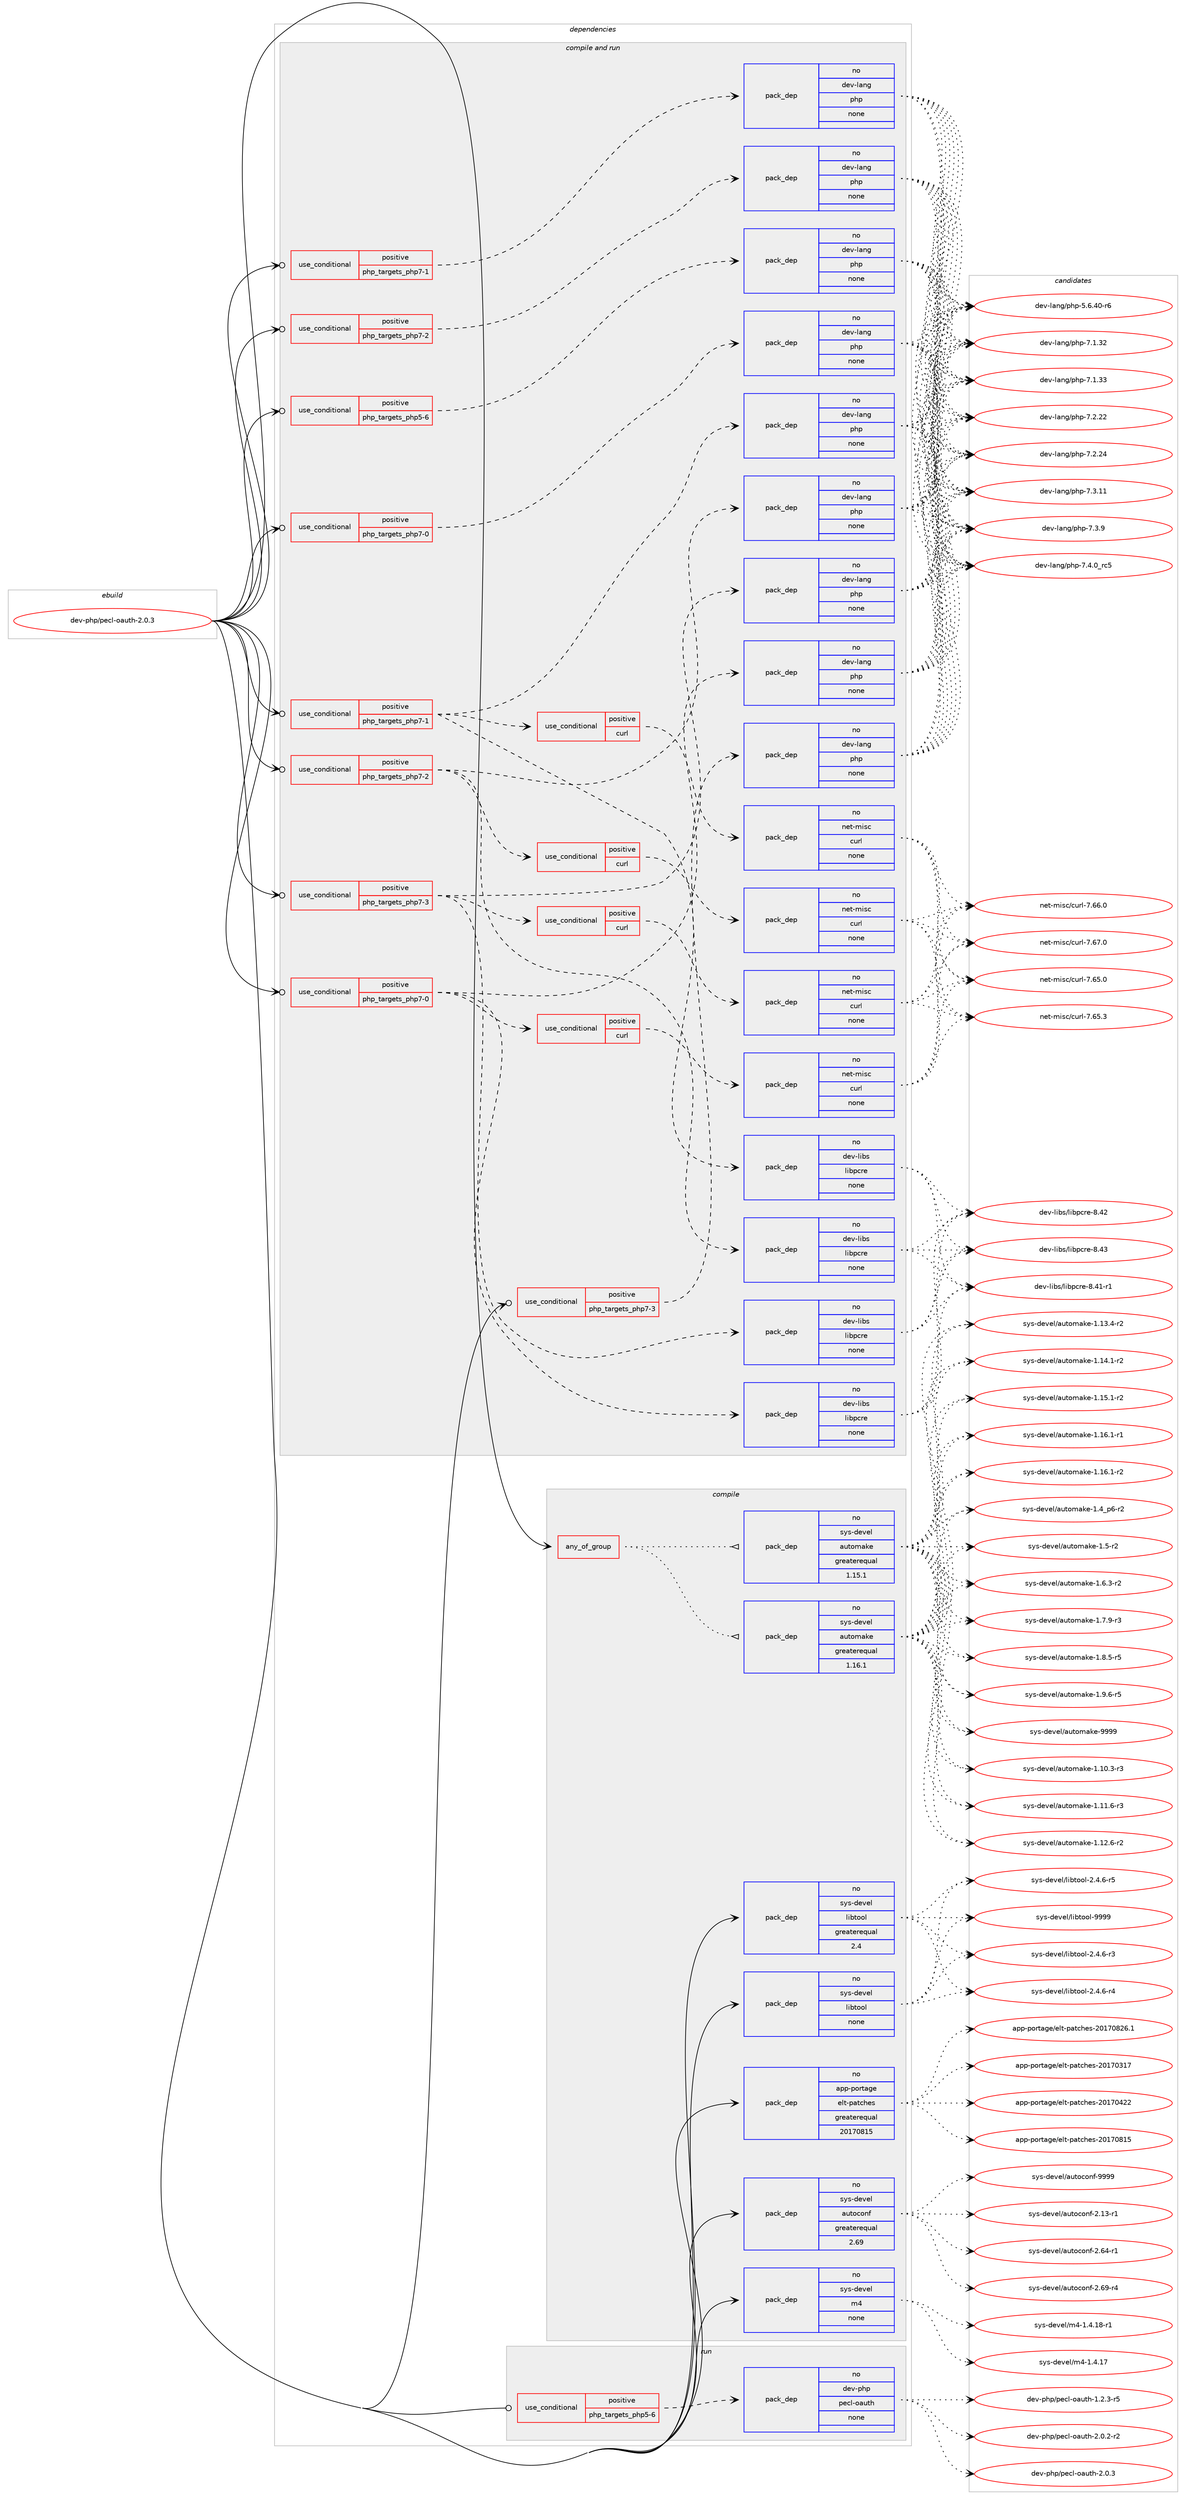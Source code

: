 digraph prolog {

# *************
# Graph options
# *************

newrank=true;
concentrate=true;
compound=true;
graph [rankdir=LR,fontname=Helvetica,fontsize=10,ranksep=1.5];#, ranksep=2.5, nodesep=0.2];
edge  [arrowhead=vee];
node  [fontname=Helvetica,fontsize=10];

# **********
# The ebuild
# **********

subgraph cluster_leftcol {
color=gray;
rank=same;
label=<<i>ebuild</i>>;
id [label="dev-php/pecl-oauth-2.0.3", color=red, width=4, href="../dev-php/pecl-oauth-2.0.3.svg"];
}

# ****************
# The dependencies
# ****************

subgraph cluster_midcol {
color=gray;
label=<<i>dependencies</i>>;
subgraph cluster_compile {
fillcolor="#eeeeee";
style=filled;
label=<<i>compile</i>>;
subgraph any11358 {
dependency590711 [label=<<TABLE BORDER="0" CELLBORDER="1" CELLSPACING="0" CELLPADDING="4"><TR><TD CELLPADDING="10">any_of_group</TD></TR></TABLE>>, shape=none, color=red];subgraph pack443896 {
dependency590712 [label=<<TABLE BORDER="0" CELLBORDER="1" CELLSPACING="0" CELLPADDING="4" WIDTH="220"><TR><TD ROWSPAN="6" CELLPADDING="30">pack_dep</TD></TR><TR><TD WIDTH="110">no</TD></TR><TR><TD>sys-devel</TD></TR><TR><TD>automake</TD></TR><TR><TD>greaterequal</TD></TR><TR><TD>1.16.1</TD></TR></TABLE>>, shape=none, color=blue];
}
dependency590711:e -> dependency590712:w [weight=20,style="dotted",arrowhead="oinv"];
subgraph pack443897 {
dependency590713 [label=<<TABLE BORDER="0" CELLBORDER="1" CELLSPACING="0" CELLPADDING="4" WIDTH="220"><TR><TD ROWSPAN="6" CELLPADDING="30">pack_dep</TD></TR><TR><TD WIDTH="110">no</TD></TR><TR><TD>sys-devel</TD></TR><TR><TD>automake</TD></TR><TR><TD>greaterequal</TD></TR><TR><TD>1.15.1</TD></TR></TABLE>>, shape=none, color=blue];
}
dependency590711:e -> dependency590713:w [weight=20,style="dotted",arrowhead="oinv"];
}
id:e -> dependency590711:w [weight=20,style="solid",arrowhead="vee"];
subgraph pack443898 {
dependency590714 [label=<<TABLE BORDER="0" CELLBORDER="1" CELLSPACING="0" CELLPADDING="4" WIDTH="220"><TR><TD ROWSPAN="6" CELLPADDING="30">pack_dep</TD></TR><TR><TD WIDTH="110">no</TD></TR><TR><TD>app-portage</TD></TR><TR><TD>elt-patches</TD></TR><TR><TD>greaterequal</TD></TR><TR><TD>20170815</TD></TR></TABLE>>, shape=none, color=blue];
}
id:e -> dependency590714:w [weight=20,style="solid",arrowhead="vee"];
subgraph pack443899 {
dependency590715 [label=<<TABLE BORDER="0" CELLBORDER="1" CELLSPACING="0" CELLPADDING="4" WIDTH="220"><TR><TD ROWSPAN="6" CELLPADDING="30">pack_dep</TD></TR><TR><TD WIDTH="110">no</TD></TR><TR><TD>sys-devel</TD></TR><TR><TD>autoconf</TD></TR><TR><TD>greaterequal</TD></TR><TR><TD>2.69</TD></TR></TABLE>>, shape=none, color=blue];
}
id:e -> dependency590715:w [weight=20,style="solid",arrowhead="vee"];
subgraph pack443900 {
dependency590716 [label=<<TABLE BORDER="0" CELLBORDER="1" CELLSPACING="0" CELLPADDING="4" WIDTH="220"><TR><TD ROWSPAN="6" CELLPADDING="30">pack_dep</TD></TR><TR><TD WIDTH="110">no</TD></TR><TR><TD>sys-devel</TD></TR><TR><TD>libtool</TD></TR><TR><TD>greaterequal</TD></TR><TR><TD>2.4</TD></TR></TABLE>>, shape=none, color=blue];
}
id:e -> dependency590716:w [weight=20,style="solid",arrowhead="vee"];
subgraph pack443901 {
dependency590717 [label=<<TABLE BORDER="0" CELLBORDER="1" CELLSPACING="0" CELLPADDING="4" WIDTH="220"><TR><TD ROWSPAN="6" CELLPADDING="30">pack_dep</TD></TR><TR><TD WIDTH="110">no</TD></TR><TR><TD>sys-devel</TD></TR><TR><TD>libtool</TD></TR><TR><TD>none</TD></TR><TR><TD></TD></TR></TABLE>>, shape=none, color=blue];
}
id:e -> dependency590717:w [weight=20,style="solid",arrowhead="vee"];
subgraph pack443902 {
dependency590718 [label=<<TABLE BORDER="0" CELLBORDER="1" CELLSPACING="0" CELLPADDING="4" WIDTH="220"><TR><TD ROWSPAN="6" CELLPADDING="30">pack_dep</TD></TR><TR><TD WIDTH="110">no</TD></TR><TR><TD>sys-devel</TD></TR><TR><TD>m4</TD></TR><TR><TD>none</TD></TR><TR><TD></TD></TR></TABLE>>, shape=none, color=blue];
}
id:e -> dependency590718:w [weight=20,style="solid",arrowhead="vee"];
}
subgraph cluster_compileandrun {
fillcolor="#eeeeee";
style=filled;
label=<<i>compile and run</i>>;
subgraph cond135092 {
dependency590719 [label=<<TABLE BORDER="0" CELLBORDER="1" CELLSPACING="0" CELLPADDING="4"><TR><TD ROWSPAN="3" CELLPADDING="10">use_conditional</TD></TR><TR><TD>positive</TD></TR><TR><TD>php_targets_php5-6</TD></TR></TABLE>>, shape=none, color=red];
subgraph pack443903 {
dependency590720 [label=<<TABLE BORDER="0" CELLBORDER="1" CELLSPACING="0" CELLPADDING="4" WIDTH="220"><TR><TD ROWSPAN="6" CELLPADDING="30">pack_dep</TD></TR><TR><TD WIDTH="110">no</TD></TR><TR><TD>dev-lang</TD></TR><TR><TD>php</TD></TR><TR><TD>none</TD></TR><TR><TD></TD></TR></TABLE>>, shape=none, color=blue];
}
dependency590719:e -> dependency590720:w [weight=20,style="dashed",arrowhead="vee"];
}
id:e -> dependency590719:w [weight=20,style="solid",arrowhead="odotvee"];
subgraph cond135093 {
dependency590721 [label=<<TABLE BORDER="0" CELLBORDER="1" CELLSPACING="0" CELLPADDING="4"><TR><TD ROWSPAN="3" CELLPADDING="10">use_conditional</TD></TR><TR><TD>positive</TD></TR><TR><TD>php_targets_php7-0</TD></TR></TABLE>>, shape=none, color=red];
subgraph pack443904 {
dependency590722 [label=<<TABLE BORDER="0" CELLBORDER="1" CELLSPACING="0" CELLPADDING="4" WIDTH="220"><TR><TD ROWSPAN="6" CELLPADDING="30">pack_dep</TD></TR><TR><TD WIDTH="110">no</TD></TR><TR><TD>dev-lang</TD></TR><TR><TD>php</TD></TR><TR><TD>none</TD></TR><TR><TD></TD></TR></TABLE>>, shape=none, color=blue];
}
dependency590721:e -> dependency590722:w [weight=20,style="dashed",arrowhead="vee"];
}
id:e -> dependency590721:w [weight=20,style="solid",arrowhead="odotvee"];
subgraph cond135094 {
dependency590723 [label=<<TABLE BORDER="0" CELLBORDER="1" CELLSPACING="0" CELLPADDING="4"><TR><TD ROWSPAN="3" CELLPADDING="10">use_conditional</TD></TR><TR><TD>positive</TD></TR><TR><TD>php_targets_php7-0</TD></TR></TABLE>>, shape=none, color=red];
subgraph pack443905 {
dependency590724 [label=<<TABLE BORDER="0" CELLBORDER="1" CELLSPACING="0" CELLPADDING="4" WIDTH="220"><TR><TD ROWSPAN="6" CELLPADDING="30">pack_dep</TD></TR><TR><TD WIDTH="110">no</TD></TR><TR><TD>dev-lang</TD></TR><TR><TD>php</TD></TR><TR><TD>none</TD></TR><TR><TD></TD></TR></TABLE>>, shape=none, color=blue];
}
dependency590723:e -> dependency590724:w [weight=20,style="dashed",arrowhead="vee"];
subgraph pack443906 {
dependency590725 [label=<<TABLE BORDER="0" CELLBORDER="1" CELLSPACING="0" CELLPADDING="4" WIDTH="220"><TR><TD ROWSPAN="6" CELLPADDING="30">pack_dep</TD></TR><TR><TD WIDTH="110">no</TD></TR><TR><TD>dev-libs</TD></TR><TR><TD>libpcre</TD></TR><TR><TD>none</TD></TR><TR><TD></TD></TR></TABLE>>, shape=none, color=blue];
}
dependency590723:e -> dependency590725:w [weight=20,style="dashed",arrowhead="vee"];
subgraph cond135095 {
dependency590726 [label=<<TABLE BORDER="0" CELLBORDER="1" CELLSPACING="0" CELLPADDING="4"><TR><TD ROWSPAN="3" CELLPADDING="10">use_conditional</TD></TR><TR><TD>positive</TD></TR><TR><TD>curl</TD></TR></TABLE>>, shape=none, color=red];
subgraph pack443907 {
dependency590727 [label=<<TABLE BORDER="0" CELLBORDER="1" CELLSPACING="0" CELLPADDING="4" WIDTH="220"><TR><TD ROWSPAN="6" CELLPADDING="30">pack_dep</TD></TR><TR><TD WIDTH="110">no</TD></TR><TR><TD>net-misc</TD></TR><TR><TD>curl</TD></TR><TR><TD>none</TD></TR><TR><TD></TD></TR></TABLE>>, shape=none, color=blue];
}
dependency590726:e -> dependency590727:w [weight=20,style="dashed",arrowhead="vee"];
}
dependency590723:e -> dependency590726:w [weight=20,style="dashed",arrowhead="vee"];
}
id:e -> dependency590723:w [weight=20,style="solid",arrowhead="odotvee"];
subgraph cond135096 {
dependency590728 [label=<<TABLE BORDER="0" CELLBORDER="1" CELLSPACING="0" CELLPADDING="4"><TR><TD ROWSPAN="3" CELLPADDING="10">use_conditional</TD></TR><TR><TD>positive</TD></TR><TR><TD>php_targets_php7-1</TD></TR></TABLE>>, shape=none, color=red];
subgraph pack443908 {
dependency590729 [label=<<TABLE BORDER="0" CELLBORDER="1" CELLSPACING="0" CELLPADDING="4" WIDTH="220"><TR><TD ROWSPAN="6" CELLPADDING="30">pack_dep</TD></TR><TR><TD WIDTH="110">no</TD></TR><TR><TD>dev-lang</TD></TR><TR><TD>php</TD></TR><TR><TD>none</TD></TR><TR><TD></TD></TR></TABLE>>, shape=none, color=blue];
}
dependency590728:e -> dependency590729:w [weight=20,style="dashed",arrowhead="vee"];
}
id:e -> dependency590728:w [weight=20,style="solid",arrowhead="odotvee"];
subgraph cond135097 {
dependency590730 [label=<<TABLE BORDER="0" CELLBORDER="1" CELLSPACING="0" CELLPADDING="4"><TR><TD ROWSPAN="3" CELLPADDING="10">use_conditional</TD></TR><TR><TD>positive</TD></TR><TR><TD>php_targets_php7-1</TD></TR></TABLE>>, shape=none, color=red];
subgraph pack443909 {
dependency590731 [label=<<TABLE BORDER="0" CELLBORDER="1" CELLSPACING="0" CELLPADDING="4" WIDTH="220"><TR><TD ROWSPAN="6" CELLPADDING="30">pack_dep</TD></TR><TR><TD WIDTH="110">no</TD></TR><TR><TD>dev-lang</TD></TR><TR><TD>php</TD></TR><TR><TD>none</TD></TR><TR><TD></TD></TR></TABLE>>, shape=none, color=blue];
}
dependency590730:e -> dependency590731:w [weight=20,style="dashed",arrowhead="vee"];
subgraph pack443910 {
dependency590732 [label=<<TABLE BORDER="0" CELLBORDER="1" CELLSPACING="0" CELLPADDING="4" WIDTH="220"><TR><TD ROWSPAN="6" CELLPADDING="30">pack_dep</TD></TR><TR><TD WIDTH="110">no</TD></TR><TR><TD>dev-libs</TD></TR><TR><TD>libpcre</TD></TR><TR><TD>none</TD></TR><TR><TD></TD></TR></TABLE>>, shape=none, color=blue];
}
dependency590730:e -> dependency590732:w [weight=20,style="dashed",arrowhead="vee"];
subgraph cond135098 {
dependency590733 [label=<<TABLE BORDER="0" CELLBORDER="1" CELLSPACING="0" CELLPADDING="4"><TR><TD ROWSPAN="3" CELLPADDING="10">use_conditional</TD></TR><TR><TD>positive</TD></TR><TR><TD>curl</TD></TR></TABLE>>, shape=none, color=red];
subgraph pack443911 {
dependency590734 [label=<<TABLE BORDER="0" CELLBORDER="1" CELLSPACING="0" CELLPADDING="4" WIDTH="220"><TR><TD ROWSPAN="6" CELLPADDING="30">pack_dep</TD></TR><TR><TD WIDTH="110">no</TD></TR><TR><TD>net-misc</TD></TR><TR><TD>curl</TD></TR><TR><TD>none</TD></TR><TR><TD></TD></TR></TABLE>>, shape=none, color=blue];
}
dependency590733:e -> dependency590734:w [weight=20,style="dashed",arrowhead="vee"];
}
dependency590730:e -> dependency590733:w [weight=20,style="dashed",arrowhead="vee"];
}
id:e -> dependency590730:w [weight=20,style="solid",arrowhead="odotvee"];
subgraph cond135099 {
dependency590735 [label=<<TABLE BORDER="0" CELLBORDER="1" CELLSPACING="0" CELLPADDING="4"><TR><TD ROWSPAN="3" CELLPADDING="10">use_conditional</TD></TR><TR><TD>positive</TD></TR><TR><TD>php_targets_php7-2</TD></TR></TABLE>>, shape=none, color=red];
subgraph pack443912 {
dependency590736 [label=<<TABLE BORDER="0" CELLBORDER="1" CELLSPACING="0" CELLPADDING="4" WIDTH="220"><TR><TD ROWSPAN="6" CELLPADDING="30">pack_dep</TD></TR><TR><TD WIDTH="110">no</TD></TR><TR><TD>dev-lang</TD></TR><TR><TD>php</TD></TR><TR><TD>none</TD></TR><TR><TD></TD></TR></TABLE>>, shape=none, color=blue];
}
dependency590735:e -> dependency590736:w [weight=20,style="dashed",arrowhead="vee"];
}
id:e -> dependency590735:w [weight=20,style="solid",arrowhead="odotvee"];
subgraph cond135100 {
dependency590737 [label=<<TABLE BORDER="0" CELLBORDER="1" CELLSPACING="0" CELLPADDING="4"><TR><TD ROWSPAN="3" CELLPADDING="10">use_conditional</TD></TR><TR><TD>positive</TD></TR><TR><TD>php_targets_php7-2</TD></TR></TABLE>>, shape=none, color=red];
subgraph pack443913 {
dependency590738 [label=<<TABLE BORDER="0" CELLBORDER="1" CELLSPACING="0" CELLPADDING="4" WIDTH="220"><TR><TD ROWSPAN="6" CELLPADDING="30">pack_dep</TD></TR><TR><TD WIDTH="110">no</TD></TR><TR><TD>dev-lang</TD></TR><TR><TD>php</TD></TR><TR><TD>none</TD></TR><TR><TD></TD></TR></TABLE>>, shape=none, color=blue];
}
dependency590737:e -> dependency590738:w [weight=20,style="dashed",arrowhead="vee"];
subgraph pack443914 {
dependency590739 [label=<<TABLE BORDER="0" CELLBORDER="1" CELLSPACING="0" CELLPADDING="4" WIDTH="220"><TR><TD ROWSPAN="6" CELLPADDING="30">pack_dep</TD></TR><TR><TD WIDTH="110">no</TD></TR><TR><TD>dev-libs</TD></TR><TR><TD>libpcre</TD></TR><TR><TD>none</TD></TR><TR><TD></TD></TR></TABLE>>, shape=none, color=blue];
}
dependency590737:e -> dependency590739:w [weight=20,style="dashed",arrowhead="vee"];
subgraph cond135101 {
dependency590740 [label=<<TABLE BORDER="0" CELLBORDER="1" CELLSPACING="0" CELLPADDING="4"><TR><TD ROWSPAN="3" CELLPADDING="10">use_conditional</TD></TR><TR><TD>positive</TD></TR><TR><TD>curl</TD></TR></TABLE>>, shape=none, color=red];
subgraph pack443915 {
dependency590741 [label=<<TABLE BORDER="0" CELLBORDER="1" CELLSPACING="0" CELLPADDING="4" WIDTH="220"><TR><TD ROWSPAN="6" CELLPADDING="30">pack_dep</TD></TR><TR><TD WIDTH="110">no</TD></TR><TR><TD>net-misc</TD></TR><TR><TD>curl</TD></TR><TR><TD>none</TD></TR><TR><TD></TD></TR></TABLE>>, shape=none, color=blue];
}
dependency590740:e -> dependency590741:w [weight=20,style="dashed",arrowhead="vee"];
}
dependency590737:e -> dependency590740:w [weight=20,style="dashed",arrowhead="vee"];
}
id:e -> dependency590737:w [weight=20,style="solid",arrowhead="odotvee"];
subgraph cond135102 {
dependency590742 [label=<<TABLE BORDER="0" CELLBORDER="1" CELLSPACING="0" CELLPADDING="4"><TR><TD ROWSPAN="3" CELLPADDING="10">use_conditional</TD></TR><TR><TD>positive</TD></TR><TR><TD>php_targets_php7-3</TD></TR></TABLE>>, shape=none, color=red];
subgraph pack443916 {
dependency590743 [label=<<TABLE BORDER="0" CELLBORDER="1" CELLSPACING="0" CELLPADDING="4" WIDTH="220"><TR><TD ROWSPAN="6" CELLPADDING="30">pack_dep</TD></TR><TR><TD WIDTH="110">no</TD></TR><TR><TD>dev-lang</TD></TR><TR><TD>php</TD></TR><TR><TD>none</TD></TR><TR><TD></TD></TR></TABLE>>, shape=none, color=blue];
}
dependency590742:e -> dependency590743:w [weight=20,style="dashed",arrowhead="vee"];
}
id:e -> dependency590742:w [weight=20,style="solid",arrowhead="odotvee"];
subgraph cond135103 {
dependency590744 [label=<<TABLE BORDER="0" CELLBORDER="1" CELLSPACING="0" CELLPADDING="4"><TR><TD ROWSPAN="3" CELLPADDING="10">use_conditional</TD></TR><TR><TD>positive</TD></TR><TR><TD>php_targets_php7-3</TD></TR></TABLE>>, shape=none, color=red];
subgraph pack443917 {
dependency590745 [label=<<TABLE BORDER="0" CELLBORDER="1" CELLSPACING="0" CELLPADDING="4" WIDTH="220"><TR><TD ROWSPAN="6" CELLPADDING="30">pack_dep</TD></TR><TR><TD WIDTH="110">no</TD></TR><TR><TD>dev-lang</TD></TR><TR><TD>php</TD></TR><TR><TD>none</TD></TR><TR><TD></TD></TR></TABLE>>, shape=none, color=blue];
}
dependency590744:e -> dependency590745:w [weight=20,style="dashed",arrowhead="vee"];
subgraph pack443918 {
dependency590746 [label=<<TABLE BORDER="0" CELLBORDER="1" CELLSPACING="0" CELLPADDING="4" WIDTH="220"><TR><TD ROWSPAN="6" CELLPADDING="30">pack_dep</TD></TR><TR><TD WIDTH="110">no</TD></TR><TR><TD>dev-libs</TD></TR><TR><TD>libpcre</TD></TR><TR><TD>none</TD></TR><TR><TD></TD></TR></TABLE>>, shape=none, color=blue];
}
dependency590744:e -> dependency590746:w [weight=20,style="dashed",arrowhead="vee"];
subgraph cond135104 {
dependency590747 [label=<<TABLE BORDER="0" CELLBORDER="1" CELLSPACING="0" CELLPADDING="4"><TR><TD ROWSPAN="3" CELLPADDING="10">use_conditional</TD></TR><TR><TD>positive</TD></TR><TR><TD>curl</TD></TR></TABLE>>, shape=none, color=red];
subgraph pack443919 {
dependency590748 [label=<<TABLE BORDER="0" CELLBORDER="1" CELLSPACING="0" CELLPADDING="4" WIDTH="220"><TR><TD ROWSPAN="6" CELLPADDING="30">pack_dep</TD></TR><TR><TD WIDTH="110">no</TD></TR><TR><TD>net-misc</TD></TR><TR><TD>curl</TD></TR><TR><TD>none</TD></TR><TR><TD></TD></TR></TABLE>>, shape=none, color=blue];
}
dependency590747:e -> dependency590748:w [weight=20,style="dashed",arrowhead="vee"];
}
dependency590744:e -> dependency590747:w [weight=20,style="dashed",arrowhead="vee"];
}
id:e -> dependency590744:w [weight=20,style="solid",arrowhead="odotvee"];
}
subgraph cluster_run {
fillcolor="#eeeeee";
style=filled;
label=<<i>run</i>>;
subgraph cond135105 {
dependency590749 [label=<<TABLE BORDER="0" CELLBORDER="1" CELLSPACING="0" CELLPADDING="4"><TR><TD ROWSPAN="3" CELLPADDING="10">use_conditional</TD></TR><TR><TD>positive</TD></TR><TR><TD>php_targets_php5-6</TD></TR></TABLE>>, shape=none, color=red];
subgraph pack443920 {
dependency590750 [label=<<TABLE BORDER="0" CELLBORDER="1" CELLSPACING="0" CELLPADDING="4" WIDTH="220"><TR><TD ROWSPAN="6" CELLPADDING="30">pack_dep</TD></TR><TR><TD WIDTH="110">no</TD></TR><TR><TD>dev-php</TD></TR><TR><TD>pecl-oauth</TD></TR><TR><TD>none</TD></TR><TR><TD></TD></TR></TABLE>>, shape=none, color=blue];
}
dependency590749:e -> dependency590750:w [weight=20,style="dashed",arrowhead="vee"];
}
id:e -> dependency590749:w [weight=20,style="solid",arrowhead="odot"];
}
}

# **************
# The candidates
# **************

subgraph cluster_choices {
rank=same;
color=gray;
label=<<i>candidates</i>>;

subgraph choice443896 {
color=black;
nodesep=1;
choice11512111545100101118101108479711711611110997107101454946494846514511451 [label="sys-devel/automake-1.10.3-r3", color=red, width=4,href="../sys-devel/automake-1.10.3-r3.svg"];
choice11512111545100101118101108479711711611110997107101454946494946544511451 [label="sys-devel/automake-1.11.6-r3", color=red, width=4,href="../sys-devel/automake-1.11.6-r3.svg"];
choice11512111545100101118101108479711711611110997107101454946495046544511450 [label="sys-devel/automake-1.12.6-r2", color=red, width=4,href="../sys-devel/automake-1.12.6-r2.svg"];
choice11512111545100101118101108479711711611110997107101454946495146524511450 [label="sys-devel/automake-1.13.4-r2", color=red, width=4,href="../sys-devel/automake-1.13.4-r2.svg"];
choice11512111545100101118101108479711711611110997107101454946495246494511450 [label="sys-devel/automake-1.14.1-r2", color=red, width=4,href="../sys-devel/automake-1.14.1-r2.svg"];
choice11512111545100101118101108479711711611110997107101454946495346494511450 [label="sys-devel/automake-1.15.1-r2", color=red, width=4,href="../sys-devel/automake-1.15.1-r2.svg"];
choice11512111545100101118101108479711711611110997107101454946495446494511449 [label="sys-devel/automake-1.16.1-r1", color=red, width=4,href="../sys-devel/automake-1.16.1-r1.svg"];
choice11512111545100101118101108479711711611110997107101454946495446494511450 [label="sys-devel/automake-1.16.1-r2", color=red, width=4,href="../sys-devel/automake-1.16.1-r2.svg"];
choice115121115451001011181011084797117116111109971071014549465295112544511450 [label="sys-devel/automake-1.4_p6-r2", color=red, width=4,href="../sys-devel/automake-1.4_p6-r2.svg"];
choice11512111545100101118101108479711711611110997107101454946534511450 [label="sys-devel/automake-1.5-r2", color=red, width=4,href="../sys-devel/automake-1.5-r2.svg"];
choice115121115451001011181011084797117116111109971071014549465446514511450 [label="sys-devel/automake-1.6.3-r2", color=red, width=4,href="../sys-devel/automake-1.6.3-r2.svg"];
choice115121115451001011181011084797117116111109971071014549465546574511451 [label="sys-devel/automake-1.7.9-r3", color=red, width=4,href="../sys-devel/automake-1.7.9-r3.svg"];
choice115121115451001011181011084797117116111109971071014549465646534511453 [label="sys-devel/automake-1.8.5-r5", color=red, width=4,href="../sys-devel/automake-1.8.5-r5.svg"];
choice115121115451001011181011084797117116111109971071014549465746544511453 [label="sys-devel/automake-1.9.6-r5", color=red, width=4,href="../sys-devel/automake-1.9.6-r5.svg"];
choice115121115451001011181011084797117116111109971071014557575757 [label="sys-devel/automake-9999", color=red, width=4,href="../sys-devel/automake-9999.svg"];
dependency590712:e -> choice11512111545100101118101108479711711611110997107101454946494846514511451:w [style=dotted,weight="100"];
dependency590712:e -> choice11512111545100101118101108479711711611110997107101454946494946544511451:w [style=dotted,weight="100"];
dependency590712:e -> choice11512111545100101118101108479711711611110997107101454946495046544511450:w [style=dotted,weight="100"];
dependency590712:e -> choice11512111545100101118101108479711711611110997107101454946495146524511450:w [style=dotted,weight="100"];
dependency590712:e -> choice11512111545100101118101108479711711611110997107101454946495246494511450:w [style=dotted,weight="100"];
dependency590712:e -> choice11512111545100101118101108479711711611110997107101454946495346494511450:w [style=dotted,weight="100"];
dependency590712:e -> choice11512111545100101118101108479711711611110997107101454946495446494511449:w [style=dotted,weight="100"];
dependency590712:e -> choice11512111545100101118101108479711711611110997107101454946495446494511450:w [style=dotted,weight="100"];
dependency590712:e -> choice115121115451001011181011084797117116111109971071014549465295112544511450:w [style=dotted,weight="100"];
dependency590712:e -> choice11512111545100101118101108479711711611110997107101454946534511450:w [style=dotted,weight="100"];
dependency590712:e -> choice115121115451001011181011084797117116111109971071014549465446514511450:w [style=dotted,weight="100"];
dependency590712:e -> choice115121115451001011181011084797117116111109971071014549465546574511451:w [style=dotted,weight="100"];
dependency590712:e -> choice115121115451001011181011084797117116111109971071014549465646534511453:w [style=dotted,weight="100"];
dependency590712:e -> choice115121115451001011181011084797117116111109971071014549465746544511453:w [style=dotted,weight="100"];
dependency590712:e -> choice115121115451001011181011084797117116111109971071014557575757:w [style=dotted,weight="100"];
}
subgraph choice443897 {
color=black;
nodesep=1;
choice11512111545100101118101108479711711611110997107101454946494846514511451 [label="sys-devel/automake-1.10.3-r3", color=red, width=4,href="../sys-devel/automake-1.10.3-r3.svg"];
choice11512111545100101118101108479711711611110997107101454946494946544511451 [label="sys-devel/automake-1.11.6-r3", color=red, width=4,href="../sys-devel/automake-1.11.6-r3.svg"];
choice11512111545100101118101108479711711611110997107101454946495046544511450 [label="sys-devel/automake-1.12.6-r2", color=red, width=4,href="../sys-devel/automake-1.12.6-r2.svg"];
choice11512111545100101118101108479711711611110997107101454946495146524511450 [label="sys-devel/automake-1.13.4-r2", color=red, width=4,href="../sys-devel/automake-1.13.4-r2.svg"];
choice11512111545100101118101108479711711611110997107101454946495246494511450 [label="sys-devel/automake-1.14.1-r2", color=red, width=4,href="../sys-devel/automake-1.14.1-r2.svg"];
choice11512111545100101118101108479711711611110997107101454946495346494511450 [label="sys-devel/automake-1.15.1-r2", color=red, width=4,href="../sys-devel/automake-1.15.1-r2.svg"];
choice11512111545100101118101108479711711611110997107101454946495446494511449 [label="sys-devel/automake-1.16.1-r1", color=red, width=4,href="../sys-devel/automake-1.16.1-r1.svg"];
choice11512111545100101118101108479711711611110997107101454946495446494511450 [label="sys-devel/automake-1.16.1-r2", color=red, width=4,href="../sys-devel/automake-1.16.1-r2.svg"];
choice115121115451001011181011084797117116111109971071014549465295112544511450 [label="sys-devel/automake-1.4_p6-r2", color=red, width=4,href="../sys-devel/automake-1.4_p6-r2.svg"];
choice11512111545100101118101108479711711611110997107101454946534511450 [label="sys-devel/automake-1.5-r2", color=red, width=4,href="../sys-devel/automake-1.5-r2.svg"];
choice115121115451001011181011084797117116111109971071014549465446514511450 [label="sys-devel/automake-1.6.3-r2", color=red, width=4,href="../sys-devel/automake-1.6.3-r2.svg"];
choice115121115451001011181011084797117116111109971071014549465546574511451 [label="sys-devel/automake-1.7.9-r3", color=red, width=4,href="../sys-devel/automake-1.7.9-r3.svg"];
choice115121115451001011181011084797117116111109971071014549465646534511453 [label="sys-devel/automake-1.8.5-r5", color=red, width=4,href="../sys-devel/automake-1.8.5-r5.svg"];
choice115121115451001011181011084797117116111109971071014549465746544511453 [label="sys-devel/automake-1.9.6-r5", color=red, width=4,href="../sys-devel/automake-1.9.6-r5.svg"];
choice115121115451001011181011084797117116111109971071014557575757 [label="sys-devel/automake-9999", color=red, width=4,href="../sys-devel/automake-9999.svg"];
dependency590713:e -> choice11512111545100101118101108479711711611110997107101454946494846514511451:w [style=dotted,weight="100"];
dependency590713:e -> choice11512111545100101118101108479711711611110997107101454946494946544511451:w [style=dotted,weight="100"];
dependency590713:e -> choice11512111545100101118101108479711711611110997107101454946495046544511450:w [style=dotted,weight="100"];
dependency590713:e -> choice11512111545100101118101108479711711611110997107101454946495146524511450:w [style=dotted,weight="100"];
dependency590713:e -> choice11512111545100101118101108479711711611110997107101454946495246494511450:w [style=dotted,weight="100"];
dependency590713:e -> choice11512111545100101118101108479711711611110997107101454946495346494511450:w [style=dotted,weight="100"];
dependency590713:e -> choice11512111545100101118101108479711711611110997107101454946495446494511449:w [style=dotted,weight="100"];
dependency590713:e -> choice11512111545100101118101108479711711611110997107101454946495446494511450:w [style=dotted,weight="100"];
dependency590713:e -> choice115121115451001011181011084797117116111109971071014549465295112544511450:w [style=dotted,weight="100"];
dependency590713:e -> choice11512111545100101118101108479711711611110997107101454946534511450:w [style=dotted,weight="100"];
dependency590713:e -> choice115121115451001011181011084797117116111109971071014549465446514511450:w [style=dotted,weight="100"];
dependency590713:e -> choice115121115451001011181011084797117116111109971071014549465546574511451:w [style=dotted,weight="100"];
dependency590713:e -> choice115121115451001011181011084797117116111109971071014549465646534511453:w [style=dotted,weight="100"];
dependency590713:e -> choice115121115451001011181011084797117116111109971071014549465746544511453:w [style=dotted,weight="100"];
dependency590713:e -> choice115121115451001011181011084797117116111109971071014557575757:w [style=dotted,weight="100"];
}
subgraph choice443898 {
color=black;
nodesep=1;
choice97112112451121111141169710310147101108116451129711699104101115455048495548514955 [label="app-portage/elt-patches-20170317", color=red, width=4,href="../app-portage/elt-patches-20170317.svg"];
choice97112112451121111141169710310147101108116451129711699104101115455048495548525050 [label="app-portage/elt-patches-20170422", color=red, width=4,href="../app-portage/elt-patches-20170422.svg"];
choice97112112451121111141169710310147101108116451129711699104101115455048495548564953 [label="app-portage/elt-patches-20170815", color=red, width=4,href="../app-portage/elt-patches-20170815.svg"];
choice971121124511211111411697103101471011081164511297116991041011154550484955485650544649 [label="app-portage/elt-patches-20170826.1", color=red, width=4,href="../app-portage/elt-patches-20170826.1.svg"];
dependency590714:e -> choice97112112451121111141169710310147101108116451129711699104101115455048495548514955:w [style=dotted,weight="100"];
dependency590714:e -> choice97112112451121111141169710310147101108116451129711699104101115455048495548525050:w [style=dotted,weight="100"];
dependency590714:e -> choice97112112451121111141169710310147101108116451129711699104101115455048495548564953:w [style=dotted,weight="100"];
dependency590714:e -> choice971121124511211111411697103101471011081164511297116991041011154550484955485650544649:w [style=dotted,weight="100"];
}
subgraph choice443899 {
color=black;
nodesep=1;
choice1151211154510010111810110847971171161119911111010245504649514511449 [label="sys-devel/autoconf-2.13-r1", color=red, width=4,href="../sys-devel/autoconf-2.13-r1.svg"];
choice1151211154510010111810110847971171161119911111010245504654524511449 [label="sys-devel/autoconf-2.64-r1", color=red, width=4,href="../sys-devel/autoconf-2.64-r1.svg"];
choice1151211154510010111810110847971171161119911111010245504654574511452 [label="sys-devel/autoconf-2.69-r4", color=red, width=4,href="../sys-devel/autoconf-2.69-r4.svg"];
choice115121115451001011181011084797117116111991111101024557575757 [label="sys-devel/autoconf-9999", color=red, width=4,href="../sys-devel/autoconf-9999.svg"];
dependency590715:e -> choice1151211154510010111810110847971171161119911111010245504649514511449:w [style=dotted,weight="100"];
dependency590715:e -> choice1151211154510010111810110847971171161119911111010245504654524511449:w [style=dotted,weight="100"];
dependency590715:e -> choice1151211154510010111810110847971171161119911111010245504654574511452:w [style=dotted,weight="100"];
dependency590715:e -> choice115121115451001011181011084797117116111991111101024557575757:w [style=dotted,weight="100"];
}
subgraph choice443900 {
color=black;
nodesep=1;
choice1151211154510010111810110847108105981161111111084550465246544511451 [label="sys-devel/libtool-2.4.6-r3", color=red, width=4,href="../sys-devel/libtool-2.4.6-r3.svg"];
choice1151211154510010111810110847108105981161111111084550465246544511452 [label="sys-devel/libtool-2.4.6-r4", color=red, width=4,href="../sys-devel/libtool-2.4.6-r4.svg"];
choice1151211154510010111810110847108105981161111111084550465246544511453 [label="sys-devel/libtool-2.4.6-r5", color=red, width=4,href="../sys-devel/libtool-2.4.6-r5.svg"];
choice1151211154510010111810110847108105981161111111084557575757 [label="sys-devel/libtool-9999", color=red, width=4,href="../sys-devel/libtool-9999.svg"];
dependency590716:e -> choice1151211154510010111810110847108105981161111111084550465246544511451:w [style=dotted,weight="100"];
dependency590716:e -> choice1151211154510010111810110847108105981161111111084550465246544511452:w [style=dotted,weight="100"];
dependency590716:e -> choice1151211154510010111810110847108105981161111111084550465246544511453:w [style=dotted,weight="100"];
dependency590716:e -> choice1151211154510010111810110847108105981161111111084557575757:w [style=dotted,weight="100"];
}
subgraph choice443901 {
color=black;
nodesep=1;
choice1151211154510010111810110847108105981161111111084550465246544511451 [label="sys-devel/libtool-2.4.6-r3", color=red, width=4,href="../sys-devel/libtool-2.4.6-r3.svg"];
choice1151211154510010111810110847108105981161111111084550465246544511452 [label="sys-devel/libtool-2.4.6-r4", color=red, width=4,href="../sys-devel/libtool-2.4.6-r4.svg"];
choice1151211154510010111810110847108105981161111111084550465246544511453 [label="sys-devel/libtool-2.4.6-r5", color=red, width=4,href="../sys-devel/libtool-2.4.6-r5.svg"];
choice1151211154510010111810110847108105981161111111084557575757 [label="sys-devel/libtool-9999", color=red, width=4,href="../sys-devel/libtool-9999.svg"];
dependency590717:e -> choice1151211154510010111810110847108105981161111111084550465246544511451:w [style=dotted,weight="100"];
dependency590717:e -> choice1151211154510010111810110847108105981161111111084550465246544511452:w [style=dotted,weight="100"];
dependency590717:e -> choice1151211154510010111810110847108105981161111111084550465246544511453:w [style=dotted,weight="100"];
dependency590717:e -> choice1151211154510010111810110847108105981161111111084557575757:w [style=dotted,weight="100"];
}
subgraph choice443902 {
color=black;
nodesep=1;
choice11512111545100101118101108471095245494652464955 [label="sys-devel/m4-1.4.17", color=red, width=4,href="../sys-devel/m4-1.4.17.svg"];
choice115121115451001011181011084710952454946524649564511449 [label="sys-devel/m4-1.4.18-r1", color=red, width=4,href="../sys-devel/m4-1.4.18-r1.svg"];
dependency590718:e -> choice11512111545100101118101108471095245494652464955:w [style=dotted,weight="100"];
dependency590718:e -> choice115121115451001011181011084710952454946524649564511449:w [style=dotted,weight="100"];
}
subgraph choice443903 {
color=black;
nodesep=1;
choice100101118451089711010347112104112455346544652484511454 [label="dev-lang/php-5.6.40-r6", color=red, width=4,href="../dev-lang/php-5.6.40-r6.svg"];
choice10010111845108971101034711210411245554649465150 [label="dev-lang/php-7.1.32", color=red, width=4,href="../dev-lang/php-7.1.32.svg"];
choice10010111845108971101034711210411245554649465151 [label="dev-lang/php-7.1.33", color=red, width=4,href="../dev-lang/php-7.1.33.svg"];
choice10010111845108971101034711210411245554650465050 [label="dev-lang/php-7.2.22", color=red, width=4,href="../dev-lang/php-7.2.22.svg"];
choice10010111845108971101034711210411245554650465052 [label="dev-lang/php-7.2.24", color=red, width=4,href="../dev-lang/php-7.2.24.svg"];
choice10010111845108971101034711210411245554651464949 [label="dev-lang/php-7.3.11", color=red, width=4,href="../dev-lang/php-7.3.11.svg"];
choice100101118451089711010347112104112455546514657 [label="dev-lang/php-7.3.9", color=red, width=4,href="../dev-lang/php-7.3.9.svg"];
choice100101118451089711010347112104112455546524648951149953 [label="dev-lang/php-7.4.0_rc5", color=red, width=4,href="../dev-lang/php-7.4.0_rc5.svg"];
dependency590720:e -> choice100101118451089711010347112104112455346544652484511454:w [style=dotted,weight="100"];
dependency590720:e -> choice10010111845108971101034711210411245554649465150:w [style=dotted,weight="100"];
dependency590720:e -> choice10010111845108971101034711210411245554649465151:w [style=dotted,weight="100"];
dependency590720:e -> choice10010111845108971101034711210411245554650465050:w [style=dotted,weight="100"];
dependency590720:e -> choice10010111845108971101034711210411245554650465052:w [style=dotted,weight="100"];
dependency590720:e -> choice10010111845108971101034711210411245554651464949:w [style=dotted,weight="100"];
dependency590720:e -> choice100101118451089711010347112104112455546514657:w [style=dotted,weight="100"];
dependency590720:e -> choice100101118451089711010347112104112455546524648951149953:w [style=dotted,weight="100"];
}
subgraph choice443904 {
color=black;
nodesep=1;
choice100101118451089711010347112104112455346544652484511454 [label="dev-lang/php-5.6.40-r6", color=red, width=4,href="../dev-lang/php-5.6.40-r6.svg"];
choice10010111845108971101034711210411245554649465150 [label="dev-lang/php-7.1.32", color=red, width=4,href="../dev-lang/php-7.1.32.svg"];
choice10010111845108971101034711210411245554649465151 [label="dev-lang/php-7.1.33", color=red, width=4,href="../dev-lang/php-7.1.33.svg"];
choice10010111845108971101034711210411245554650465050 [label="dev-lang/php-7.2.22", color=red, width=4,href="../dev-lang/php-7.2.22.svg"];
choice10010111845108971101034711210411245554650465052 [label="dev-lang/php-7.2.24", color=red, width=4,href="../dev-lang/php-7.2.24.svg"];
choice10010111845108971101034711210411245554651464949 [label="dev-lang/php-7.3.11", color=red, width=4,href="../dev-lang/php-7.3.11.svg"];
choice100101118451089711010347112104112455546514657 [label="dev-lang/php-7.3.9", color=red, width=4,href="../dev-lang/php-7.3.9.svg"];
choice100101118451089711010347112104112455546524648951149953 [label="dev-lang/php-7.4.0_rc5", color=red, width=4,href="../dev-lang/php-7.4.0_rc5.svg"];
dependency590722:e -> choice100101118451089711010347112104112455346544652484511454:w [style=dotted,weight="100"];
dependency590722:e -> choice10010111845108971101034711210411245554649465150:w [style=dotted,weight="100"];
dependency590722:e -> choice10010111845108971101034711210411245554649465151:w [style=dotted,weight="100"];
dependency590722:e -> choice10010111845108971101034711210411245554650465050:w [style=dotted,weight="100"];
dependency590722:e -> choice10010111845108971101034711210411245554650465052:w [style=dotted,weight="100"];
dependency590722:e -> choice10010111845108971101034711210411245554651464949:w [style=dotted,weight="100"];
dependency590722:e -> choice100101118451089711010347112104112455546514657:w [style=dotted,weight="100"];
dependency590722:e -> choice100101118451089711010347112104112455546524648951149953:w [style=dotted,weight="100"];
}
subgraph choice443905 {
color=black;
nodesep=1;
choice100101118451089711010347112104112455346544652484511454 [label="dev-lang/php-5.6.40-r6", color=red, width=4,href="../dev-lang/php-5.6.40-r6.svg"];
choice10010111845108971101034711210411245554649465150 [label="dev-lang/php-7.1.32", color=red, width=4,href="../dev-lang/php-7.1.32.svg"];
choice10010111845108971101034711210411245554649465151 [label="dev-lang/php-7.1.33", color=red, width=4,href="../dev-lang/php-7.1.33.svg"];
choice10010111845108971101034711210411245554650465050 [label="dev-lang/php-7.2.22", color=red, width=4,href="../dev-lang/php-7.2.22.svg"];
choice10010111845108971101034711210411245554650465052 [label="dev-lang/php-7.2.24", color=red, width=4,href="../dev-lang/php-7.2.24.svg"];
choice10010111845108971101034711210411245554651464949 [label="dev-lang/php-7.3.11", color=red, width=4,href="../dev-lang/php-7.3.11.svg"];
choice100101118451089711010347112104112455546514657 [label="dev-lang/php-7.3.9", color=red, width=4,href="../dev-lang/php-7.3.9.svg"];
choice100101118451089711010347112104112455546524648951149953 [label="dev-lang/php-7.4.0_rc5", color=red, width=4,href="../dev-lang/php-7.4.0_rc5.svg"];
dependency590724:e -> choice100101118451089711010347112104112455346544652484511454:w [style=dotted,weight="100"];
dependency590724:e -> choice10010111845108971101034711210411245554649465150:w [style=dotted,weight="100"];
dependency590724:e -> choice10010111845108971101034711210411245554649465151:w [style=dotted,weight="100"];
dependency590724:e -> choice10010111845108971101034711210411245554650465050:w [style=dotted,weight="100"];
dependency590724:e -> choice10010111845108971101034711210411245554650465052:w [style=dotted,weight="100"];
dependency590724:e -> choice10010111845108971101034711210411245554651464949:w [style=dotted,weight="100"];
dependency590724:e -> choice100101118451089711010347112104112455546514657:w [style=dotted,weight="100"];
dependency590724:e -> choice100101118451089711010347112104112455546524648951149953:w [style=dotted,weight="100"];
}
subgraph choice443906 {
color=black;
nodesep=1;
choice100101118451081059811547108105981129911410145564652494511449 [label="dev-libs/libpcre-8.41-r1", color=red, width=4,href="../dev-libs/libpcre-8.41-r1.svg"];
choice10010111845108105981154710810598112991141014556465250 [label="dev-libs/libpcre-8.42", color=red, width=4,href="../dev-libs/libpcre-8.42.svg"];
choice10010111845108105981154710810598112991141014556465251 [label="dev-libs/libpcre-8.43", color=red, width=4,href="../dev-libs/libpcre-8.43.svg"];
dependency590725:e -> choice100101118451081059811547108105981129911410145564652494511449:w [style=dotted,weight="100"];
dependency590725:e -> choice10010111845108105981154710810598112991141014556465250:w [style=dotted,weight="100"];
dependency590725:e -> choice10010111845108105981154710810598112991141014556465251:w [style=dotted,weight="100"];
}
subgraph choice443907 {
color=black;
nodesep=1;
choice1101011164510910511599479911711410845554654534648 [label="net-misc/curl-7.65.0", color=red, width=4,href="../net-misc/curl-7.65.0.svg"];
choice1101011164510910511599479911711410845554654534651 [label="net-misc/curl-7.65.3", color=red, width=4,href="../net-misc/curl-7.65.3.svg"];
choice1101011164510910511599479911711410845554654544648 [label="net-misc/curl-7.66.0", color=red, width=4,href="../net-misc/curl-7.66.0.svg"];
choice1101011164510910511599479911711410845554654554648 [label="net-misc/curl-7.67.0", color=red, width=4,href="../net-misc/curl-7.67.0.svg"];
dependency590727:e -> choice1101011164510910511599479911711410845554654534648:w [style=dotted,weight="100"];
dependency590727:e -> choice1101011164510910511599479911711410845554654534651:w [style=dotted,weight="100"];
dependency590727:e -> choice1101011164510910511599479911711410845554654544648:w [style=dotted,weight="100"];
dependency590727:e -> choice1101011164510910511599479911711410845554654554648:w [style=dotted,weight="100"];
}
subgraph choice443908 {
color=black;
nodesep=1;
choice100101118451089711010347112104112455346544652484511454 [label="dev-lang/php-5.6.40-r6", color=red, width=4,href="../dev-lang/php-5.6.40-r6.svg"];
choice10010111845108971101034711210411245554649465150 [label="dev-lang/php-7.1.32", color=red, width=4,href="../dev-lang/php-7.1.32.svg"];
choice10010111845108971101034711210411245554649465151 [label="dev-lang/php-7.1.33", color=red, width=4,href="../dev-lang/php-7.1.33.svg"];
choice10010111845108971101034711210411245554650465050 [label="dev-lang/php-7.2.22", color=red, width=4,href="../dev-lang/php-7.2.22.svg"];
choice10010111845108971101034711210411245554650465052 [label="dev-lang/php-7.2.24", color=red, width=4,href="../dev-lang/php-7.2.24.svg"];
choice10010111845108971101034711210411245554651464949 [label="dev-lang/php-7.3.11", color=red, width=4,href="../dev-lang/php-7.3.11.svg"];
choice100101118451089711010347112104112455546514657 [label="dev-lang/php-7.3.9", color=red, width=4,href="../dev-lang/php-7.3.9.svg"];
choice100101118451089711010347112104112455546524648951149953 [label="dev-lang/php-7.4.0_rc5", color=red, width=4,href="../dev-lang/php-7.4.0_rc5.svg"];
dependency590729:e -> choice100101118451089711010347112104112455346544652484511454:w [style=dotted,weight="100"];
dependency590729:e -> choice10010111845108971101034711210411245554649465150:w [style=dotted,weight="100"];
dependency590729:e -> choice10010111845108971101034711210411245554649465151:w [style=dotted,weight="100"];
dependency590729:e -> choice10010111845108971101034711210411245554650465050:w [style=dotted,weight="100"];
dependency590729:e -> choice10010111845108971101034711210411245554650465052:w [style=dotted,weight="100"];
dependency590729:e -> choice10010111845108971101034711210411245554651464949:w [style=dotted,weight="100"];
dependency590729:e -> choice100101118451089711010347112104112455546514657:w [style=dotted,weight="100"];
dependency590729:e -> choice100101118451089711010347112104112455546524648951149953:w [style=dotted,weight="100"];
}
subgraph choice443909 {
color=black;
nodesep=1;
choice100101118451089711010347112104112455346544652484511454 [label="dev-lang/php-5.6.40-r6", color=red, width=4,href="../dev-lang/php-5.6.40-r6.svg"];
choice10010111845108971101034711210411245554649465150 [label="dev-lang/php-7.1.32", color=red, width=4,href="../dev-lang/php-7.1.32.svg"];
choice10010111845108971101034711210411245554649465151 [label="dev-lang/php-7.1.33", color=red, width=4,href="../dev-lang/php-7.1.33.svg"];
choice10010111845108971101034711210411245554650465050 [label="dev-lang/php-7.2.22", color=red, width=4,href="../dev-lang/php-7.2.22.svg"];
choice10010111845108971101034711210411245554650465052 [label="dev-lang/php-7.2.24", color=red, width=4,href="../dev-lang/php-7.2.24.svg"];
choice10010111845108971101034711210411245554651464949 [label="dev-lang/php-7.3.11", color=red, width=4,href="../dev-lang/php-7.3.11.svg"];
choice100101118451089711010347112104112455546514657 [label="dev-lang/php-7.3.9", color=red, width=4,href="../dev-lang/php-7.3.9.svg"];
choice100101118451089711010347112104112455546524648951149953 [label="dev-lang/php-7.4.0_rc5", color=red, width=4,href="../dev-lang/php-7.4.0_rc5.svg"];
dependency590731:e -> choice100101118451089711010347112104112455346544652484511454:w [style=dotted,weight="100"];
dependency590731:e -> choice10010111845108971101034711210411245554649465150:w [style=dotted,weight="100"];
dependency590731:e -> choice10010111845108971101034711210411245554649465151:w [style=dotted,weight="100"];
dependency590731:e -> choice10010111845108971101034711210411245554650465050:w [style=dotted,weight="100"];
dependency590731:e -> choice10010111845108971101034711210411245554650465052:w [style=dotted,weight="100"];
dependency590731:e -> choice10010111845108971101034711210411245554651464949:w [style=dotted,weight="100"];
dependency590731:e -> choice100101118451089711010347112104112455546514657:w [style=dotted,weight="100"];
dependency590731:e -> choice100101118451089711010347112104112455546524648951149953:w [style=dotted,weight="100"];
}
subgraph choice443910 {
color=black;
nodesep=1;
choice100101118451081059811547108105981129911410145564652494511449 [label="dev-libs/libpcre-8.41-r1", color=red, width=4,href="../dev-libs/libpcre-8.41-r1.svg"];
choice10010111845108105981154710810598112991141014556465250 [label="dev-libs/libpcre-8.42", color=red, width=4,href="../dev-libs/libpcre-8.42.svg"];
choice10010111845108105981154710810598112991141014556465251 [label="dev-libs/libpcre-8.43", color=red, width=4,href="../dev-libs/libpcre-8.43.svg"];
dependency590732:e -> choice100101118451081059811547108105981129911410145564652494511449:w [style=dotted,weight="100"];
dependency590732:e -> choice10010111845108105981154710810598112991141014556465250:w [style=dotted,weight="100"];
dependency590732:e -> choice10010111845108105981154710810598112991141014556465251:w [style=dotted,weight="100"];
}
subgraph choice443911 {
color=black;
nodesep=1;
choice1101011164510910511599479911711410845554654534648 [label="net-misc/curl-7.65.0", color=red, width=4,href="../net-misc/curl-7.65.0.svg"];
choice1101011164510910511599479911711410845554654534651 [label="net-misc/curl-7.65.3", color=red, width=4,href="../net-misc/curl-7.65.3.svg"];
choice1101011164510910511599479911711410845554654544648 [label="net-misc/curl-7.66.0", color=red, width=4,href="../net-misc/curl-7.66.0.svg"];
choice1101011164510910511599479911711410845554654554648 [label="net-misc/curl-7.67.0", color=red, width=4,href="../net-misc/curl-7.67.0.svg"];
dependency590734:e -> choice1101011164510910511599479911711410845554654534648:w [style=dotted,weight="100"];
dependency590734:e -> choice1101011164510910511599479911711410845554654534651:w [style=dotted,weight="100"];
dependency590734:e -> choice1101011164510910511599479911711410845554654544648:w [style=dotted,weight="100"];
dependency590734:e -> choice1101011164510910511599479911711410845554654554648:w [style=dotted,weight="100"];
}
subgraph choice443912 {
color=black;
nodesep=1;
choice100101118451089711010347112104112455346544652484511454 [label="dev-lang/php-5.6.40-r6", color=red, width=4,href="../dev-lang/php-5.6.40-r6.svg"];
choice10010111845108971101034711210411245554649465150 [label="dev-lang/php-7.1.32", color=red, width=4,href="../dev-lang/php-7.1.32.svg"];
choice10010111845108971101034711210411245554649465151 [label="dev-lang/php-7.1.33", color=red, width=4,href="../dev-lang/php-7.1.33.svg"];
choice10010111845108971101034711210411245554650465050 [label="dev-lang/php-7.2.22", color=red, width=4,href="../dev-lang/php-7.2.22.svg"];
choice10010111845108971101034711210411245554650465052 [label="dev-lang/php-7.2.24", color=red, width=4,href="../dev-lang/php-7.2.24.svg"];
choice10010111845108971101034711210411245554651464949 [label="dev-lang/php-7.3.11", color=red, width=4,href="../dev-lang/php-7.3.11.svg"];
choice100101118451089711010347112104112455546514657 [label="dev-lang/php-7.3.9", color=red, width=4,href="../dev-lang/php-7.3.9.svg"];
choice100101118451089711010347112104112455546524648951149953 [label="dev-lang/php-7.4.0_rc5", color=red, width=4,href="../dev-lang/php-7.4.0_rc5.svg"];
dependency590736:e -> choice100101118451089711010347112104112455346544652484511454:w [style=dotted,weight="100"];
dependency590736:e -> choice10010111845108971101034711210411245554649465150:w [style=dotted,weight="100"];
dependency590736:e -> choice10010111845108971101034711210411245554649465151:w [style=dotted,weight="100"];
dependency590736:e -> choice10010111845108971101034711210411245554650465050:w [style=dotted,weight="100"];
dependency590736:e -> choice10010111845108971101034711210411245554650465052:w [style=dotted,weight="100"];
dependency590736:e -> choice10010111845108971101034711210411245554651464949:w [style=dotted,weight="100"];
dependency590736:e -> choice100101118451089711010347112104112455546514657:w [style=dotted,weight="100"];
dependency590736:e -> choice100101118451089711010347112104112455546524648951149953:w [style=dotted,weight="100"];
}
subgraph choice443913 {
color=black;
nodesep=1;
choice100101118451089711010347112104112455346544652484511454 [label="dev-lang/php-5.6.40-r6", color=red, width=4,href="../dev-lang/php-5.6.40-r6.svg"];
choice10010111845108971101034711210411245554649465150 [label="dev-lang/php-7.1.32", color=red, width=4,href="../dev-lang/php-7.1.32.svg"];
choice10010111845108971101034711210411245554649465151 [label="dev-lang/php-7.1.33", color=red, width=4,href="../dev-lang/php-7.1.33.svg"];
choice10010111845108971101034711210411245554650465050 [label="dev-lang/php-7.2.22", color=red, width=4,href="../dev-lang/php-7.2.22.svg"];
choice10010111845108971101034711210411245554650465052 [label="dev-lang/php-7.2.24", color=red, width=4,href="../dev-lang/php-7.2.24.svg"];
choice10010111845108971101034711210411245554651464949 [label="dev-lang/php-7.3.11", color=red, width=4,href="../dev-lang/php-7.3.11.svg"];
choice100101118451089711010347112104112455546514657 [label="dev-lang/php-7.3.9", color=red, width=4,href="../dev-lang/php-7.3.9.svg"];
choice100101118451089711010347112104112455546524648951149953 [label="dev-lang/php-7.4.0_rc5", color=red, width=4,href="../dev-lang/php-7.4.0_rc5.svg"];
dependency590738:e -> choice100101118451089711010347112104112455346544652484511454:w [style=dotted,weight="100"];
dependency590738:e -> choice10010111845108971101034711210411245554649465150:w [style=dotted,weight="100"];
dependency590738:e -> choice10010111845108971101034711210411245554649465151:w [style=dotted,weight="100"];
dependency590738:e -> choice10010111845108971101034711210411245554650465050:w [style=dotted,weight="100"];
dependency590738:e -> choice10010111845108971101034711210411245554650465052:w [style=dotted,weight="100"];
dependency590738:e -> choice10010111845108971101034711210411245554651464949:w [style=dotted,weight="100"];
dependency590738:e -> choice100101118451089711010347112104112455546514657:w [style=dotted,weight="100"];
dependency590738:e -> choice100101118451089711010347112104112455546524648951149953:w [style=dotted,weight="100"];
}
subgraph choice443914 {
color=black;
nodesep=1;
choice100101118451081059811547108105981129911410145564652494511449 [label="dev-libs/libpcre-8.41-r1", color=red, width=4,href="../dev-libs/libpcre-8.41-r1.svg"];
choice10010111845108105981154710810598112991141014556465250 [label="dev-libs/libpcre-8.42", color=red, width=4,href="../dev-libs/libpcre-8.42.svg"];
choice10010111845108105981154710810598112991141014556465251 [label="dev-libs/libpcre-8.43", color=red, width=4,href="../dev-libs/libpcre-8.43.svg"];
dependency590739:e -> choice100101118451081059811547108105981129911410145564652494511449:w [style=dotted,weight="100"];
dependency590739:e -> choice10010111845108105981154710810598112991141014556465250:w [style=dotted,weight="100"];
dependency590739:e -> choice10010111845108105981154710810598112991141014556465251:w [style=dotted,weight="100"];
}
subgraph choice443915 {
color=black;
nodesep=1;
choice1101011164510910511599479911711410845554654534648 [label="net-misc/curl-7.65.0", color=red, width=4,href="../net-misc/curl-7.65.0.svg"];
choice1101011164510910511599479911711410845554654534651 [label="net-misc/curl-7.65.3", color=red, width=4,href="../net-misc/curl-7.65.3.svg"];
choice1101011164510910511599479911711410845554654544648 [label="net-misc/curl-7.66.0", color=red, width=4,href="../net-misc/curl-7.66.0.svg"];
choice1101011164510910511599479911711410845554654554648 [label="net-misc/curl-7.67.0", color=red, width=4,href="../net-misc/curl-7.67.0.svg"];
dependency590741:e -> choice1101011164510910511599479911711410845554654534648:w [style=dotted,weight="100"];
dependency590741:e -> choice1101011164510910511599479911711410845554654534651:w [style=dotted,weight="100"];
dependency590741:e -> choice1101011164510910511599479911711410845554654544648:w [style=dotted,weight="100"];
dependency590741:e -> choice1101011164510910511599479911711410845554654554648:w [style=dotted,weight="100"];
}
subgraph choice443916 {
color=black;
nodesep=1;
choice100101118451089711010347112104112455346544652484511454 [label="dev-lang/php-5.6.40-r6", color=red, width=4,href="../dev-lang/php-5.6.40-r6.svg"];
choice10010111845108971101034711210411245554649465150 [label="dev-lang/php-7.1.32", color=red, width=4,href="../dev-lang/php-7.1.32.svg"];
choice10010111845108971101034711210411245554649465151 [label="dev-lang/php-7.1.33", color=red, width=4,href="../dev-lang/php-7.1.33.svg"];
choice10010111845108971101034711210411245554650465050 [label="dev-lang/php-7.2.22", color=red, width=4,href="../dev-lang/php-7.2.22.svg"];
choice10010111845108971101034711210411245554650465052 [label="dev-lang/php-7.2.24", color=red, width=4,href="../dev-lang/php-7.2.24.svg"];
choice10010111845108971101034711210411245554651464949 [label="dev-lang/php-7.3.11", color=red, width=4,href="../dev-lang/php-7.3.11.svg"];
choice100101118451089711010347112104112455546514657 [label="dev-lang/php-7.3.9", color=red, width=4,href="../dev-lang/php-7.3.9.svg"];
choice100101118451089711010347112104112455546524648951149953 [label="dev-lang/php-7.4.0_rc5", color=red, width=4,href="../dev-lang/php-7.4.0_rc5.svg"];
dependency590743:e -> choice100101118451089711010347112104112455346544652484511454:w [style=dotted,weight="100"];
dependency590743:e -> choice10010111845108971101034711210411245554649465150:w [style=dotted,weight="100"];
dependency590743:e -> choice10010111845108971101034711210411245554649465151:w [style=dotted,weight="100"];
dependency590743:e -> choice10010111845108971101034711210411245554650465050:w [style=dotted,weight="100"];
dependency590743:e -> choice10010111845108971101034711210411245554650465052:w [style=dotted,weight="100"];
dependency590743:e -> choice10010111845108971101034711210411245554651464949:w [style=dotted,weight="100"];
dependency590743:e -> choice100101118451089711010347112104112455546514657:w [style=dotted,weight="100"];
dependency590743:e -> choice100101118451089711010347112104112455546524648951149953:w [style=dotted,weight="100"];
}
subgraph choice443917 {
color=black;
nodesep=1;
choice100101118451089711010347112104112455346544652484511454 [label="dev-lang/php-5.6.40-r6", color=red, width=4,href="../dev-lang/php-5.6.40-r6.svg"];
choice10010111845108971101034711210411245554649465150 [label="dev-lang/php-7.1.32", color=red, width=4,href="../dev-lang/php-7.1.32.svg"];
choice10010111845108971101034711210411245554649465151 [label="dev-lang/php-7.1.33", color=red, width=4,href="../dev-lang/php-7.1.33.svg"];
choice10010111845108971101034711210411245554650465050 [label="dev-lang/php-7.2.22", color=red, width=4,href="../dev-lang/php-7.2.22.svg"];
choice10010111845108971101034711210411245554650465052 [label="dev-lang/php-7.2.24", color=red, width=4,href="../dev-lang/php-7.2.24.svg"];
choice10010111845108971101034711210411245554651464949 [label="dev-lang/php-7.3.11", color=red, width=4,href="../dev-lang/php-7.3.11.svg"];
choice100101118451089711010347112104112455546514657 [label="dev-lang/php-7.3.9", color=red, width=4,href="../dev-lang/php-7.3.9.svg"];
choice100101118451089711010347112104112455546524648951149953 [label="dev-lang/php-7.4.0_rc5", color=red, width=4,href="../dev-lang/php-7.4.0_rc5.svg"];
dependency590745:e -> choice100101118451089711010347112104112455346544652484511454:w [style=dotted,weight="100"];
dependency590745:e -> choice10010111845108971101034711210411245554649465150:w [style=dotted,weight="100"];
dependency590745:e -> choice10010111845108971101034711210411245554649465151:w [style=dotted,weight="100"];
dependency590745:e -> choice10010111845108971101034711210411245554650465050:w [style=dotted,weight="100"];
dependency590745:e -> choice10010111845108971101034711210411245554650465052:w [style=dotted,weight="100"];
dependency590745:e -> choice10010111845108971101034711210411245554651464949:w [style=dotted,weight="100"];
dependency590745:e -> choice100101118451089711010347112104112455546514657:w [style=dotted,weight="100"];
dependency590745:e -> choice100101118451089711010347112104112455546524648951149953:w [style=dotted,weight="100"];
}
subgraph choice443918 {
color=black;
nodesep=1;
choice100101118451081059811547108105981129911410145564652494511449 [label="dev-libs/libpcre-8.41-r1", color=red, width=4,href="../dev-libs/libpcre-8.41-r1.svg"];
choice10010111845108105981154710810598112991141014556465250 [label="dev-libs/libpcre-8.42", color=red, width=4,href="../dev-libs/libpcre-8.42.svg"];
choice10010111845108105981154710810598112991141014556465251 [label="dev-libs/libpcre-8.43", color=red, width=4,href="../dev-libs/libpcre-8.43.svg"];
dependency590746:e -> choice100101118451081059811547108105981129911410145564652494511449:w [style=dotted,weight="100"];
dependency590746:e -> choice10010111845108105981154710810598112991141014556465250:w [style=dotted,weight="100"];
dependency590746:e -> choice10010111845108105981154710810598112991141014556465251:w [style=dotted,weight="100"];
}
subgraph choice443919 {
color=black;
nodesep=1;
choice1101011164510910511599479911711410845554654534648 [label="net-misc/curl-7.65.0", color=red, width=4,href="../net-misc/curl-7.65.0.svg"];
choice1101011164510910511599479911711410845554654534651 [label="net-misc/curl-7.65.3", color=red, width=4,href="../net-misc/curl-7.65.3.svg"];
choice1101011164510910511599479911711410845554654544648 [label="net-misc/curl-7.66.0", color=red, width=4,href="../net-misc/curl-7.66.0.svg"];
choice1101011164510910511599479911711410845554654554648 [label="net-misc/curl-7.67.0", color=red, width=4,href="../net-misc/curl-7.67.0.svg"];
dependency590748:e -> choice1101011164510910511599479911711410845554654534648:w [style=dotted,weight="100"];
dependency590748:e -> choice1101011164510910511599479911711410845554654534651:w [style=dotted,weight="100"];
dependency590748:e -> choice1101011164510910511599479911711410845554654544648:w [style=dotted,weight="100"];
dependency590748:e -> choice1101011164510910511599479911711410845554654554648:w [style=dotted,weight="100"];
}
subgraph choice443920 {
color=black;
nodesep=1;
choice10010111845112104112471121019910845111971171161044549465046514511453 [label="dev-php/pecl-oauth-1.2.3-r5", color=red, width=4,href="../dev-php/pecl-oauth-1.2.3-r5.svg"];
choice10010111845112104112471121019910845111971171161044550464846504511450 [label="dev-php/pecl-oauth-2.0.2-r2", color=red, width=4,href="../dev-php/pecl-oauth-2.0.2-r2.svg"];
choice1001011184511210411247112101991084511197117116104455046484651 [label="dev-php/pecl-oauth-2.0.3", color=red, width=4,href="../dev-php/pecl-oauth-2.0.3.svg"];
dependency590750:e -> choice10010111845112104112471121019910845111971171161044549465046514511453:w [style=dotted,weight="100"];
dependency590750:e -> choice10010111845112104112471121019910845111971171161044550464846504511450:w [style=dotted,weight="100"];
dependency590750:e -> choice1001011184511210411247112101991084511197117116104455046484651:w [style=dotted,weight="100"];
}
}

}
